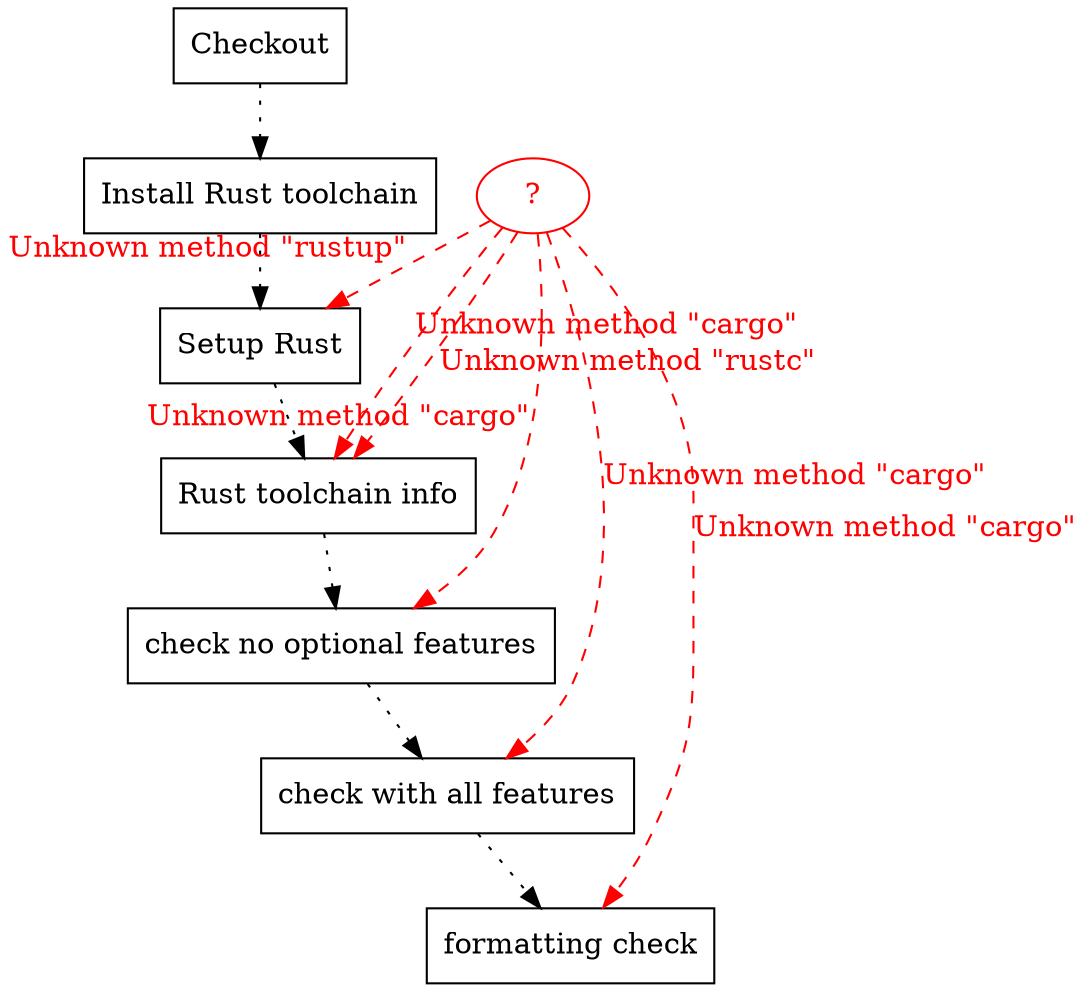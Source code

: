 digraph {
	Checkout [shape=rect]
	"Install Rust toolchain" [shape=rect]
	"Setup Rust" [shape=rect]
	"Rust toolchain info" [shape=rect]
	"check no optional features" [shape=rect]
	"check with all features" [shape=rect]
	"formatting check" [shape=rect]
	"?" [shape=rect]
	"?" [color=red fontcolor=red shape=ellipse]
	Checkout -> "Install Rust toolchain" [style=dotted xlabel=""]
	"Install Rust toolchain" -> "Setup Rust" [style=dotted xlabel=""]
	"Setup Rust" -> "Rust toolchain info" [style=dotted xlabel=""]
	"Rust toolchain info" -> "check no optional features" [style=dotted xlabel=""]
	"check no optional features" -> "check with all features" [style=dotted xlabel=""]
	"check with all features" -> "formatting check" [style=dotted xlabel=""]
	"?" -> "Setup Rust" [color=red fontcolor=red style=dashed xlabel="Unknown method \"rustup\""]
	"?" -> "Rust toolchain info" [color=red fontcolor=red style=dashed xlabel="Unknown method \"cargo\""]
	"?" -> "Rust toolchain info" [color=red fontcolor=red style=dashed xlabel="Unknown method \"rustc\""]
	"?" -> "check no optional features" [color=red fontcolor=red style=dashed xlabel="Unknown method \"cargo\""]
	"?" -> "check with all features" [color=red fontcolor=red style=dashed xlabel="Unknown method \"cargo\""]
	"?" -> "formatting check" [color=red fontcolor=red style=dashed xlabel="Unknown method \"cargo\""]
}
